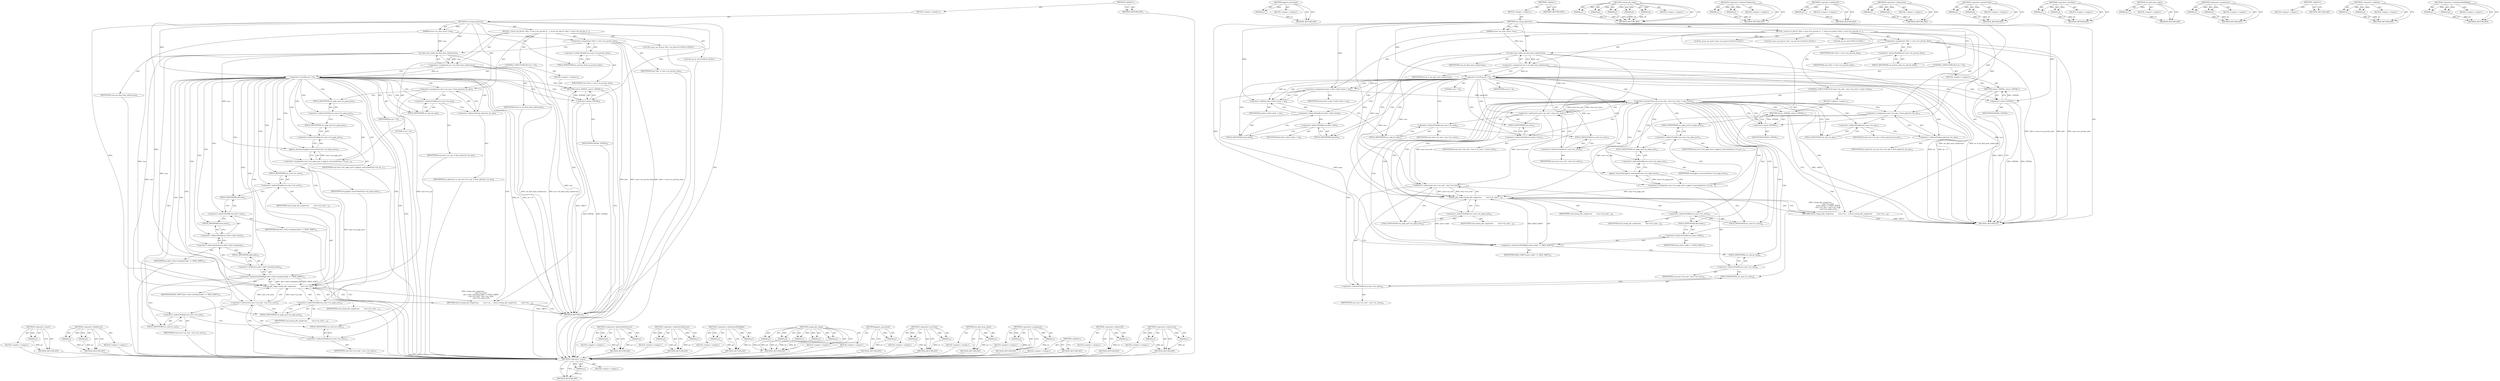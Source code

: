 digraph "&lt;operator&gt;.arithmeticShiftRight" {
vulnerable_111 [label=<(METHOD,&lt;operator&gt;.minus)>];
vulnerable_112 [label=<(PARAM,p1)>];
vulnerable_113 [label=<(BLOCK,&lt;empty&gt;,&lt;empty&gt;)>];
vulnerable_114 [label=<(METHOD_RETURN,ANY)>];
vulnerable_136 [label=<(METHOD,&lt;operator&gt;.fieldAccess)>];
vulnerable_137 [label=<(PARAM,p1)>];
vulnerable_138 [label=<(PARAM,p2)>];
vulnerable_139 [label=<(BLOCK,&lt;empty&gt;,&lt;empty&gt;)>];
vulnerable_140 [label=<(METHOD_RETURN,ANY)>];
vulnerable_6 [label=<(METHOD,&lt;global&gt;)<SUB>1</SUB>>];
vulnerable_7 [label=<(BLOCK,&lt;empty&gt;,&lt;empty&gt;)<SUB>1</SUB>>];
vulnerable_8 [label=<(METHOD,uio_mmap_physical)<SUB>1</SUB>>];
vulnerable_9 [label=<(PARAM,struct vm_area_struct *vma)<SUB>1</SUB>>];
vulnerable_10 [label=<(BLOCK,{
 	struct uio_device *idev = vma-&gt;vm_private_d...,{
 	struct uio_device *idev = vma-&gt;vm_private_d...)<SUB>2</SUB>>];
vulnerable_11 [label="<(LOCAL,struct uio_device* idev: uio_device*)<SUB>3</SUB>>"];
vulnerable_12 [label=<(&lt;operator&gt;.assignment,*idev = vma-&gt;vm_private_data)<SUB>3</SUB>>];
vulnerable_13 [label=<(IDENTIFIER,idev,*idev = vma-&gt;vm_private_data)<SUB>3</SUB>>];
vulnerable_14 [label=<(&lt;operator&gt;.indirectFieldAccess,vma-&gt;vm_private_data)<SUB>3</SUB>>];
vulnerable_15 [label=<(IDENTIFIER,vma,*idev = vma-&gt;vm_private_data)<SUB>3</SUB>>];
vulnerable_16 [label=<(FIELD_IDENTIFIER,vm_private_data,vm_private_data)<SUB>3</SUB>>];
vulnerable_17 [label="<(LOCAL,int mi: int)<SUB>4</SUB>>"];
vulnerable_18 [label=<(&lt;operator&gt;.assignment,mi = uio_find_mem_index(vma))<SUB>4</SUB>>];
vulnerable_19 [label=<(IDENTIFIER,mi,mi = uio_find_mem_index(vma))<SUB>4</SUB>>];
vulnerable_20 [label=<(uio_find_mem_index,uio_find_mem_index(vma))<SUB>4</SUB>>];
vulnerable_21 [label=<(IDENTIFIER,vma,uio_find_mem_index(vma))<SUB>4</SUB>>];
vulnerable_22 [label=<(CONTROL_STRUCTURE,IF,if (mi &lt; 0))<SUB>5</SUB>>];
vulnerable_23 [label=<(&lt;operator&gt;.lessThan,mi &lt; 0)<SUB>5</SUB>>];
vulnerable_24 [label=<(IDENTIFIER,mi,mi &lt; 0)<SUB>5</SUB>>];
vulnerable_25 [label=<(LITERAL,0,mi &lt; 0)<SUB>5</SUB>>];
vulnerable_26 [label=<(BLOCK,&lt;empty&gt;,&lt;empty&gt;)<SUB>6</SUB>>];
vulnerable_27 [label=<(RETURN,return -EINVAL;,return -EINVAL;)<SUB>6</SUB>>];
vulnerable_28 [label=<(&lt;operator&gt;.minus,-EINVAL)<SUB>6</SUB>>];
vulnerable_29 [label=<(IDENTIFIER,EINVAL,-EINVAL)<SUB>6</SUB>>];
vulnerable_30 [label=<(&lt;operator&gt;.assignment,vma-&gt;vm_ops = &amp;uio_physical_vm_ops)<SUB>8</SUB>>];
vulnerable_31 [label=<(&lt;operator&gt;.indirectFieldAccess,vma-&gt;vm_ops)<SUB>8</SUB>>];
vulnerable_32 [label=<(IDENTIFIER,vma,vma-&gt;vm_ops = &amp;uio_physical_vm_ops)<SUB>8</SUB>>];
vulnerable_33 [label=<(FIELD_IDENTIFIER,vm_ops,vm_ops)<SUB>8</SUB>>];
vulnerable_34 [label=<(&lt;operator&gt;.addressOf,&amp;uio_physical_vm_ops)<SUB>8</SUB>>];
vulnerable_35 [label=<(IDENTIFIER,uio_physical_vm_ops,vma-&gt;vm_ops = &amp;uio_physical_vm_ops)<SUB>8</SUB>>];
vulnerable_36 [label=<(&lt;operator&gt;.assignment,vma-&gt;vm_page_prot = pgprot_noncached(vma-&gt;vm_pa...)<SUB>10</SUB>>];
vulnerable_37 [label=<(&lt;operator&gt;.indirectFieldAccess,vma-&gt;vm_page_prot)<SUB>10</SUB>>];
vulnerable_38 [label=<(IDENTIFIER,vma,vma-&gt;vm_page_prot = pgprot_noncached(vma-&gt;vm_pa...)<SUB>10</SUB>>];
vulnerable_39 [label=<(FIELD_IDENTIFIER,vm_page_prot,vm_page_prot)<SUB>10</SUB>>];
vulnerable_40 [label=<(pgprot_noncached,pgprot_noncached(vma-&gt;vm_page_prot))<SUB>10</SUB>>];
vulnerable_41 [label=<(&lt;operator&gt;.indirectFieldAccess,vma-&gt;vm_page_prot)<SUB>10</SUB>>];
vulnerable_42 [label=<(IDENTIFIER,vma,pgprot_noncached(vma-&gt;vm_page_prot))<SUB>10</SUB>>];
vulnerable_43 [label=<(FIELD_IDENTIFIER,vm_page_prot,vm_page_prot)<SUB>10</SUB>>];
vulnerable_44 [label=<(RETURN,return remap_pfn_range(vma,
 			       vma-&gt;vm_...,return remap_pfn_range(vma,
 			       vma-&gt;vm_...)<SUB>12</SUB>>];
vulnerable_45 [label=<(remap_pfn_range,remap_pfn_range(vma,
 			       vma-&gt;vm_start,
...)<SUB>12</SUB>>];
vulnerable_46 [label=<(IDENTIFIER,vma,remap_pfn_range(vma,
 			       vma-&gt;vm_start,
...)<SUB>12</SUB>>];
vulnerable_47 [label=<(&lt;operator&gt;.indirectFieldAccess,vma-&gt;vm_start)<SUB>13</SUB>>];
vulnerable_48 [label=<(IDENTIFIER,vma,remap_pfn_range(vma,
 			       vma-&gt;vm_start,
...)<SUB>13</SUB>>];
vulnerable_49 [label=<(FIELD_IDENTIFIER,vm_start,vm_start)<SUB>13</SUB>>];
vulnerable_50 [label=<(&lt;operator&gt;.arithmeticShiftRight,idev-&gt;info-&gt;mem[mi].addr &gt;&gt; PAGE_SHIFT)<SUB>14</SUB>>];
vulnerable_51 [label=<(&lt;operator&gt;.fieldAccess,idev-&gt;info-&gt;mem[mi].addr)<SUB>14</SUB>>];
vulnerable_52 [label=<(&lt;operator&gt;.indirectIndexAccess,idev-&gt;info-&gt;mem[mi])<SUB>14</SUB>>];
vulnerable_53 [label=<(&lt;operator&gt;.indirectFieldAccess,idev-&gt;info-&gt;mem)<SUB>14</SUB>>];
vulnerable_54 [label=<(&lt;operator&gt;.indirectFieldAccess,idev-&gt;info)<SUB>14</SUB>>];
vulnerable_55 [label=<(IDENTIFIER,idev,idev-&gt;info-&gt;mem[mi].addr &gt;&gt; PAGE_SHIFT)<SUB>14</SUB>>];
vulnerable_56 [label=<(FIELD_IDENTIFIER,info,info)<SUB>14</SUB>>];
vulnerable_57 [label=<(FIELD_IDENTIFIER,mem,mem)<SUB>14</SUB>>];
vulnerable_58 [label=<(IDENTIFIER,mi,idev-&gt;info-&gt;mem[mi].addr &gt;&gt; PAGE_SHIFT)<SUB>14</SUB>>];
vulnerable_59 [label=<(FIELD_IDENTIFIER,addr,addr)<SUB>14</SUB>>];
vulnerable_60 [label=<(IDENTIFIER,PAGE_SHIFT,idev-&gt;info-&gt;mem[mi].addr &gt;&gt; PAGE_SHIFT)<SUB>14</SUB>>];
vulnerable_61 [label=<(&lt;operator&gt;.subtraction,vma-&gt;vm_end - vma-&gt;vm_start)<SUB>15</SUB>>];
vulnerable_62 [label=<(&lt;operator&gt;.indirectFieldAccess,vma-&gt;vm_end)<SUB>15</SUB>>];
vulnerable_63 [label=<(IDENTIFIER,vma,vma-&gt;vm_end - vma-&gt;vm_start)<SUB>15</SUB>>];
vulnerable_64 [label=<(FIELD_IDENTIFIER,vm_end,vm_end)<SUB>15</SUB>>];
vulnerable_65 [label=<(&lt;operator&gt;.indirectFieldAccess,vma-&gt;vm_start)<SUB>15</SUB>>];
vulnerable_66 [label=<(IDENTIFIER,vma,vma-&gt;vm_end - vma-&gt;vm_start)<SUB>15</SUB>>];
vulnerable_67 [label=<(FIELD_IDENTIFIER,vm_start,vm_start)<SUB>15</SUB>>];
vulnerable_68 [label=<(&lt;operator&gt;.indirectFieldAccess,vma-&gt;vm_page_prot)<SUB>16</SUB>>];
vulnerable_69 [label=<(IDENTIFIER,vma,remap_pfn_range(vma,
 			       vma-&gt;vm_start,
...)<SUB>16</SUB>>];
vulnerable_70 [label=<(FIELD_IDENTIFIER,vm_page_prot,vm_page_prot)<SUB>16</SUB>>];
vulnerable_71 [label=<(METHOD_RETURN,int)<SUB>1</SUB>>];
vulnerable_73 [label=<(METHOD_RETURN,ANY)<SUB>1</SUB>>];
vulnerable_141 [label=<(METHOD,&lt;operator&gt;.indirectIndexAccess)>];
vulnerable_142 [label=<(PARAM,p1)>];
vulnerable_143 [label=<(PARAM,p2)>];
vulnerable_144 [label=<(BLOCK,&lt;empty&gt;,&lt;empty&gt;)>];
vulnerable_145 [label=<(METHOD_RETURN,ANY)>];
vulnerable_97 [label=<(METHOD,&lt;operator&gt;.indirectFieldAccess)>];
vulnerable_98 [label=<(PARAM,p1)>];
vulnerable_99 [label=<(PARAM,p2)>];
vulnerable_100 [label=<(BLOCK,&lt;empty&gt;,&lt;empty&gt;)>];
vulnerable_101 [label=<(METHOD_RETURN,ANY)>];
vulnerable_131 [label=<(METHOD,&lt;operator&gt;.arithmeticShiftRight)>];
vulnerable_132 [label=<(PARAM,p1)>];
vulnerable_133 [label=<(PARAM,p2)>];
vulnerable_134 [label=<(BLOCK,&lt;empty&gt;,&lt;empty&gt;)>];
vulnerable_135 [label=<(METHOD_RETURN,ANY)>];
vulnerable_123 [label=<(METHOD,remap_pfn_range)>];
vulnerable_124 [label=<(PARAM,p1)>];
vulnerable_125 [label=<(PARAM,p2)>];
vulnerable_126 [label=<(PARAM,p3)>];
vulnerable_127 [label=<(PARAM,p4)>];
vulnerable_128 [label=<(PARAM,p5)>];
vulnerable_129 [label=<(BLOCK,&lt;empty&gt;,&lt;empty&gt;)>];
vulnerable_130 [label=<(METHOD_RETURN,ANY)>];
vulnerable_119 [label=<(METHOD,pgprot_noncached)>];
vulnerable_120 [label=<(PARAM,p1)>];
vulnerable_121 [label=<(BLOCK,&lt;empty&gt;,&lt;empty&gt;)>];
vulnerable_122 [label=<(METHOD_RETURN,ANY)>];
vulnerable_106 [label=<(METHOD,&lt;operator&gt;.lessThan)>];
vulnerable_107 [label=<(PARAM,p1)>];
vulnerable_108 [label=<(PARAM,p2)>];
vulnerable_109 [label=<(BLOCK,&lt;empty&gt;,&lt;empty&gt;)>];
vulnerable_110 [label=<(METHOD_RETURN,ANY)>];
vulnerable_102 [label=<(METHOD,uio_find_mem_index)>];
vulnerable_103 [label=<(PARAM,p1)>];
vulnerable_104 [label=<(BLOCK,&lt;empty&gt;,&lt;empty&gt;)>];
vulnerable_105 [label=<(METHOD_RETURN,ANY)>];
vulnerable_92 [label=<(METHOD,&lt;operator&gt;.assignment)>];
vulnerable_93 [label=<(PARAM,p1)>];
vulnerable_94 [label=<(PARAM,p2)>];
vulnerable_95 [label=<(BLOCK,&lt;empty&gt;,&lt;empty&gt;)>];
vulnerable_96 [label=<(METHOD_RETURN,ANY)>];
vulnerable_86 [label=<(METHOD,&lt;global&gt;)<SUB>1</SUB>>];
vulnerable_87 [label=<(BLOCK,&lt;empty&gt;,&lt;empty&gt;)>];
vulnerable_88 [label=<(METHOD_RETURN,ANY)>];
vulnerable_115 [label=<(METHOD,&lt;operator&gt;.addressOf)>];
vulnerable_116 [label=<(PARAM,p1)>];
vulnerable_117 [label=<(BLOCK,&lt;empty&gt;,&lt;empty&gt;)>];
vulnerable_118 [label=<(METHOD_RETURN,ANY)>];
vulnerable_146 [label=<(METHOD,&lt;operator&gt;.subtraction)>];
vulnerable_147 [label=<(PARAM,p1)>];
vulnerable_148 [label=<(PARAM,p2)>];
vulnerable_149 [label=<(BLOCK,&lt;empty&gt;,&lt;empty&gt;)>];
vulnerable_150 [label=<(METHOD_RETURN,ANY)>];
fixed_133 [label=<(METHOD,&lt;operator&gt;.minus)>];
fixed_134 [label=<(PARAM,p1)>];
fixed_135 [label=<(BLOCK,&lt;empty&gt;,&lt;empty&gt;)>];
fixed_136 [label=<(METHOD_RETURN,ANY)>];
fixed_156 [label=<(METHOD,pgprot_noncached)>];
fixed_157 [label=<(PARAM,p1)>];
fixed_158 [label=<(BLOCK,&lt;empty&gt;,&lt;empty&gt;)>];
fixed_159 [label=<(METHOD_RETURN,ANY)>];
fixed_6 [label=<(METHOD,&lt;global&gt;)<SUB>1</SUB>>];
fixed_7 [label=<(BLOCK,&lt;empty&gt;,&lt;empty&gt;)<SUB>1</SUB>>];
fixed_8 [label=<(METHOD,uio_mmap_physical)<SUB>1</SUB>>];
fixed_9 [label=<(PARAM,struct vm_area_struct *vma)<SUB>1</SUB>>];
fixed_10 [label=<(BLOCK,{
 	struct uio_device *idev = vma-&gt;vm_private_d...,{
 	struct uio_device *idev = vma-&gt;vm_private_d...)<SUB>2</SUB>>];
fixed_11 [label="<(LOCAL,struct uio_device* idev: uio_device*)<SUB>3</SUB>>"];
fixed_12 [label=<(&lt;operator&gt;.assignment,*idev = vma-&gt;vm_private_data)<SUB>3</SUB>>];
fixed_13 [label=<(IDENTIFIER,idev,*idev = vma-&gt;vm_private_data)<SUB>3</SUB>>];
fixed_14 [label=<(&lt;operator&gt;.indirectFieldAccess,vma-&gt;vm_private_data)<SUB>3</SUB>>];
fixed_15 [label=<(IDENTIFIER,vma,*idev = vma-&gt;vm_private_data)<SUB>3</SUB>>];
fixed_16 [label=<(FIELD_IDENTIFIER,vm_private_data,vm_private_data)<SUB>3</SUB>>];
fixed_17 [label="<(LOCAL,int mi: int)<SUB>4</SUB>>"];
fixed_18 [label=<(&lt;operator&gt;.assignment,mi = uio_find_mem_index(vma))<SUB>4</SUB>>];
fixed_19 [label=<(IDENTIFIER,mi,mi = uio_find_mem_index(vma))<SUB>4</SUB>>];
fixed_20 [label=<(uio_find_mem_index,uio_find_mem_index(vma))<SUB>4</SUB>>];
fixed_21 [label=<(IDENTIFIER,vma,uio_find_mem_index(vma))<SUB>4</SUB>>];
fixed_22 [label="<(LOCAL,struct uio_mem* mem: uio_mem*)<SUB>5</SUB>>"];
fixed_23 [label=<(CONTROL_STRUCTURE,IF,if (mi &lt; 0))<SUB>6</SUB>>];
fixed_24 [label=<(&lt;operator&gt;.lessThan,mi &lt; 0)<SUB>6</SUB>>];
fixed_25 [label=<(IDENTIFIER,mi,mi &lt; 0)<SUB>6</SUB>>];
fixed_26 [label=<(LITERAL,0,mi &lt; 0)<SUB>6</SUB>>];
fixed_27 [label=<(BLOCK,&lt;empty&gt;,&lt;empty&gt;)<SUB>7</SUB>>];
fixed_28 [label=<(RETURN,return -EINVAL;,return -EINVAL;)<SUB>7</SUB>>];
fixed_29 [label=<(&lt;operator&gt;.minus,-EINVAL)<SUB>7</SUB>>];
fixed_30 [label=<(IDENTIFIER,EINVAL,-EINVAL)<SUB>7</SUB>>];
fixed_31 [label=<(&lt;operator&gt;.assignment,mem = idev-&gt;info-&gt;mem + mi)<SUB>8</SUB>>];
fixed_32 [label=<(IDENTIFIER,mem,mem = idev-&gt;info-&gt;mem + mi)<SUB>8</SUB>>];
fixed_33 [label=<(&lt;operator&gt;.addition,idev-&gt;info-&gt;mem + mi)<SUB>8</SUB>>];
fixed_34 [label=<(&lt;operator&gt;.indirectFieldAccess,idev-&gt;info-&gt;mem)<SUB>8</SUB>>];
fixed_35 [label=<(&lt;operator&gt;.indirectFieldAccess,idev-&gt;info)<SUB>8</SUB>>];
fixed_36 [label=<(IDENTIFIER,idev,idev-&gt;info-&gt;mem + mi)<SUB>8</SUB>>];
fixed_37 [label=<(FIELD_IDENTIFIER,info,info)<SUB>8</SUB>>];
fixed_38 [label=<(FIELD_IDENTIFIER,mem,mem)<SUB>8</SUB>>];
fixed_39 [label=<(IDENTIFIER,mi,idev-&gt;info-&gt;mem + mi)<SUB>8</SUB>>];
fixed_40 [label=<(CONTROL_STRUCTURE,IF,if (vma-&gt;vm_end - vma-&gt;vm_start &gt; mem-&gt;size))<SUB>10</SUB>>];
fixed_41 [label=<(&lt;operator&gt;.greaterThan,vma-&gt;vm_end - vma-&gt;vm_start &gt; mem-&gt;size)<SUB>10</SUB>>];
fixed_42 [label=<(&lt;operator&gt;.subtraction,vma-&gt;vm_end - vma-&gt;vm_start)<SUB>10</SUB>>];
fixed_43 [label=<(&lt;operator&gt;.indirectFieldAccess,vma-&gt;vm_end)<SUB>10</SUB>>];
fixed_44 [label=<(IDENTIFIER,vma,vma-&gt;vm_end - vma-&gt;vm_start)<SUB>10</SUB>>];
fixed_45 [label=<(FIELD_IDENTIFIER,vm_end,vm_end)<SUB>10</SUB>>];
fixed_46 [label=<(&lt;operator&gt;.indirectFieldAccess,vma-&gt;vm_start)<SUB>10</SUB>>];
fixed_47 [label=<(IDENTIFIER,vma,vma-&gt;vm_end - vma-&gt;vm_start)<SUB>10</SUB>>];
fixed_48 [label=<(FIELD_IDENTIFIER,vm_start,vm_start)<SUB>10</SUB>>];
fixed_49 [label=<(&lt;operator&gt;.indirectFieldAccess,mem-&gt;size)<SUB>10</SUB>>];
fixed_50 [label=<(IDENTIFIER,mem,vma-&gt;vm_end - vma-&gt;vm_start &gt; mem-&gt;size)<SUB>10</SUB>>];
fixed_51 [label=<(FIELD_IDENTIFIER,size,size)<SUB>10</SUB>>];
fixed_52 [label=<(BLOCK,&lt;empty&gt;,&lt;empty&gt;)<SUB>11</SUB>>];
fixed_53 [label=<(RETURN,return -EINVAL;,return -EINVAL;)<SUB>11</SUB>>];
fixed_54 [label=<(&lt;operator&gt;.minus,-EINVAL)<SUB>11</SUB>>];
fixed_55 [label=<(IDENTIFIER,EINVAL,-EINVAL)<SUB>11</SUB>>];
fixed_56 [label=<(&lt;operator&gt;.assignment,vma-&gt;vm_ops = &amp;uio_physical_vm_ops)<SUB>13</SUB>>];
fixed_57 [label=<(&lt;operator&gt;.indirectFieldAccess,vma-&gt;vm_ops)<SUB>13</SUB>>];
fixed_58 [label=<(IDENTIFIER,vma,vma-&gt;vm_ops = &amp;uio_physical_vm_ops)<SUB>13</SUB>>];
fixed_59 [label=<(FIELD_IDENTIFIER,vm_ops,vm_ops)<SUB>13</SUB>>];
fixed_60 [label=<(&lt;operator&gt;.addressOf,&amp;uio_physical_vm_ops)<SUB>13</SUB>>];
fixed_61 [label=<(IDENTIFIER,uio_physical_vm_ops,vma-&gt;vm_ops = &amp;uio_physical_vm_ops)<SUB>13</SUB>>];
fixed_62 [label=<(&lt;operator&gt;.assignment,vma-&gt;vm_page_prot = pgprot_noncached(vma-&gt;vm_pa...)<SUB>14</SUB>>];
fixed_63 [label=<(&lt;operator&gt;.indirectFieldAccess,vma-&gt;vm_page_prot)<SUB>14</SUB>>];
fixed_64 [label=<(IDENTIFIER,vma,vma-&gt;vm_page_prot = pgprot_noncached(vma-&gt;vm_pa...)<SUB>14</SUB>>];
fixed_65 [label=<(FIELD_IDENTIFIER,vm_page_prot,vm_page_prot)<SUB>14</SUB>>];
fixed_66 [label=<(pgprot_noncached,pgprot_noncached(vma-&gt;vm_page_prot))<SUB>14</SUB>>];
fixed_67 [label=<(&lt;operator&gt;.indirectFieldAccess,vma-&gt;vm_page_prot)<SUB>14</SUB>>];
fixed_68 [label=<(IDENTIFIER,vma,pgprot_noncached(vma-&gt;vm_page_prot))<SUB>14</SUB>>];
fixed_69 [label=<(FIELD_IDENTIFIER,vm_page_prot,vm_page_prot)<SUB>14</SUB>>];
fixed_70 [label=<(RETURN,return remap_pfn_range(vma,
 			       vma-&gt;vm_...,return remap_pfn_range(vma,
 			       vma-&gt;vm_...)<SUB>25</SUB>>];
fixed_71 [label=<(remap_pfn_range,remap_pfn_range(vma,
 			       vma-&gt;vm_start,
...)<SUB>25</SUB>>];
fixed_72 [label=<(IDENTIFIER,vma,remap_pfn_range(vma,
 			       vma-&gt;vm_start,
...)<SUB>25</SUB>>];
fixed_73 [label=<(&lt;operator&gt;.indirectFieldAccess,vma-&gt;vm_start)<SUB>26</SUB>>];
fixed_74 [label=<(IDENTIFIER,vma,remap_pfn_range(vma,
 			       vma-&gt;vm_start,
...)<SUB>26</SUB>>];
fixed_75 [label=<(FIELD_IDENTIFIER,vm_start,vm_start)<SUB>26</SUB>>];
fixed_76 [label=<(&lt;operator&gt;.arithmeticShiftRight,mem-&gt;addr &gt;&gt; PAGE_SHIFT)<SUB>27</SUB>>];
fixed_77 [label=<(&lt;operator&gt;.indirectFieldAccess,mem-&gt;addr)<SUB>27</SUB>>];
fixed_78 [label=<(IDENTIFIER,mem,mem-&gt;addr &gt;&gt; PAGE_SHIFT)<SUB>27</SUB>>];
fixed_79 [label=<(FIELD_IDENTIFIER,addr,addr)<SUB>27</SUB>>];
fixed_80 [label=<(IDENTIFIER,PAGE_SHIFT,mem-&gt;addr &gt;&gt; PAGE_SHIFT)<SUB>27</SUB>>];
fixed_81 [label=<(&lt;operator&gt;.subtraction,vma-&gt;vm_end - vma-&gt;vm_start)<SUB>28</SUB>>];
fixed_82 [label=<(&lt;operator&gt;.indirectFieldAccess,vma-&gt;vm_end)<SUB>28</SUB>>];
fixed_83 [label=<(IDENTIFIER,vma,vma-&gt;vm_end - vma-&gt;vm_start)<SUB>28</SUB>>];
fixed_84 [label=<(FIELD_IDENTIFIER,vm_end,vm_end)<SUB>28</SUB>>];
fixed_85 [label=<(&lt;operator&gt;.indirectFieldAccess,vma-&gt;vm_start)<SUB>28</SUB>>];
fixed_86 [label=<(IDENTIFIER,vma,vma-&gt;vm_end - vma-&gt;vm_start)<SUB>28</SUB>>];
fixed_87 [label=<(FIELD_IDENTIFIER,vm_start,vm_start)<SUB>28</SUB>>];
fixed_88 [label=<(&lt;operator&gt;.indirectFieldAccess,vma-&gt;vm_page_prot)<SUB>29</SUB>>];
fixed_89 [label=<(IDENTIFIER,vma,remap_pfn_range(vma,
 			       vma-&gt;vm_start,
...)<SUB>29</SUB>>];
fixed_90 [label=<(FIELD_IDENTIFIER,vm_page_prot,vm_page_prot)<SUB>29</SUB>>];
fixed_91 [label=<(METHOD_RETURN,int)<SUB>1</SUB>>];
fixed_93 [label=<(METHOD_RETURN,ANY)<SUB>1</SUB>>];
fixed_160 [label=<(METHOD,remap_pfn_range)>];
fixed_161 [label=<(PARAM,p1)>];
fixed_162 [label=<(PARAM,p2)>];
fixed_163 [label=<(PARAM,p3)>];
fixed_164 [label=<(PARAM,p4)>];
fixed_165 [label=<(PARAM,p5)>];
fixed_166 [label=<(BLOCK,&lt;empty&gt;,&lt;empty&gt;)>];
fixed_167 [label=<(METHOD_RETURN,ANY)>];
fixed_119 [label=<(METHOD,&lt;operator&gt;.indirectFieldAccess)>];
fixed_120 [label=<(PARAM,p1)>];
fixed_121 [label=<(PARAM,p2)>];
fixed_122 [label=<(BLOCK,&lt;empty&gt;,&lt;empty&gt;)>];
fixed_123 [label=<(METHOD_RETURN,ANY)>];
fixed_152 [label=<(METHOD,&lt;operator&gt;.addressOf)>];
fixed_153 [label=<(PARAM,p1)>];
fixed_154 [label=<(BLOCK,&lt;empty&gt;,&lt;empty&gt;)>];
fixed_155 [label=<(METHOD_RETURN,ANY)>];
fixed_147 [label=<(METHOD,&lt;operator&gt;.subtraction)>];
fixed_148 [label=<(PARAM,p1)>];
fixed_149 [label=<(PARAM,p2)>];
fixed_150 [label=<(BLOCK,&lt;empty&gt;,&lt;empty&gt;)>];
fixed_151 [label=<(METHOD_RETURN,ANY)>];
fixed_142 [label=<(METHOD,&lt;operator&gt;.greaterThan)>];
fixed_143 [label=<(PARAM,p1)>];
fixed_144 [label=<(PARAM,p2)>];
fixed_145 [label=<(BLOCK,&lt;empty&gt;,&lt;empty&gt;)>];
fixed_146 [label=<(METHOD_RETURN,ANY)>];
fixed_128 [label=<(METHOD,&lt;operator&gt;.lessThan)>];
fixed_129 [label=<(PARAM,p1)>];
fixed_130 [label=<(PARAM,p2)>];
fixed_131 [label=<(BLOCK,&lt;empty&gt;,&lt;empty&gt;)>];
fixed_132 [label=<(METHOD_RETURN,ANY)>];
fixed_124 [label=<(METHOD,uio_find_mem_index)>];
fixed_125 [label=<(PARAM,p1)>];
fixed_126 [label=<(BLOCK,&lt;empty&gt;,&lt;empty&gt;)>];
fixed_127 [label=<(METHOD_RETURN,ANY)>];
fixed_114 [label=<(METHOD,&lt;operator&gt;.assignment)>];
fixed_115 [label=<(PARAM,p1)>];
fixed_116 [label=<(PARAM,p2)>];
fixed_117 [label=<(BLOCK,&lt;empty&gt;,&lt;empty&gt;)>];
fixed_118 [label=<(METHOD_RETURN,ANY)>];
fixed_108 [label=<(METHOD,&lt;global&gt;)<SUB>1</SUB>>];
fixed_109 [label=<(BLOCK,&lt;empty&gt;,&lt;empty&gt;)>];
fixed_110 [label=<(METHOD_RETURN,ANY)>];
fixed_137 [label=<(METHOD,&lt;operator&gt;.addition)>];
fixed_138 [label=<(PARAM,p1)>];
fixed_139 [label=<(PARAM,p2)>];
fixed_140 [label=<(BLOCK,&lt;empty&gt;,&lt;empty&gt;)>];
fixed_141 [label=<(METHOD_RETURN,ANY)>];
fixed_168 [label=<(METHOD,&lt;operator&gt;.arithmeticShiftRight)>];
fixed_169 [label=<(PARAM,p1)>];
fixed_170 [label=<(PARAM,p2)>];
fixed_171 [label=<(BLOCK,&lt;empty&gt;,&lt;empty&gt;)>];
fixed_172 [label=<(METHOD_RETURN,ANY)>];
vulnerable_111 -> vulnerable_112  [key=0, label="AST: "];
vulnerable_111 -> vulnerable_112  [key=1, label="DDG: "];
vulnerable_111 -> vulnerable_113  [key=0, label="AST: "];
vulnerable_111 -> vulnerable_114  [key=0, label="AST: "];
vulnerable_111 -> vulnerable_114  [key=1, label="CFG: "];
vulnerable_112 -> vulnerable_114  [key=0, label="DDG: p1"];
vulnerable_113 -> fixed_133  [key=0];
vulnerable_114 -> fixed_133  [key=0];
vulnerable_136 -> vulnerable_137  [key=0, label="AST: "];
vulnerable_136 -> vulnerable_137  [key=1, label="DDG: "];
vulnerable_136 -> vulnerable_139  [key=0, label="AST: "];
vulnerable_136 -> vulnerable_138  [key=0, label="AST: "];
vulnerable_136 -> vulnerable_138  [key=1, label="DDG: "];
vulnerable_136 -> vulnerable_140  [key=0, label="AST: "];
vulnerable_136 -> vulnerable_140  [key=1, label="CFG: "];
vulnerable_137 -> vulnerable_140  [key=0, label="DDG: p1"];
vulnerable_138 -> vulnerable_140  [key=0, label="DDG: p2"];
vulnerable_139 -> fixed_133  [key=0];
vulnerable_140 -> fixed_133  [key=0];
vulnerable_6 -> vulnerable_7  [key=0, label="AST: "];
vulnerable_6 -> vulnerable_73  [key=0, label="AST: "];
vulnerable_6 -> vulnerable_73  [key=1, label="CFG: "];
vulnerable_7 -> vulnerable_8  [key=0, label="AST: "];
vulnerable_8 -> vulnerable_9  [key=0, label="AST: "];
vulnerable_8 -> vulnerable_9  [key=1, label="DDG: "];
vulnerable_8 -> vulnerable_10  [key=0, label="AST: "];
vulnerable_8 -> vulnerable_71  [key=0, label="AST: "];
vulnerable_8 -> vulnerable_16  [key=0, label="CFG: "];
vulnerable_8 -> vulnerable_30  [key=0, label="DDG: "];
vulnerable_8 -> vulnerable_20  [key=0, label="DDG: "];
vulnerable_8 -> vulnerable_23  [key=0, label="DDG: "];
vulnerable_8 -> vulnerable_45  [key=0, label="DDG: "];
vulnerable_8 -> vulnerable_50  [key=0, label="DDG: "];
vulnerable_8 -> vulnerable_28  [key=0, label="DDG: "];
vulnerable_9 -> vulnerable_12  [key=0, label="DDG: vma"];
vulnerable_9 -> vulnerable_20  [key=0, label="DDG: vma"];
vulnerable_9 -> vulnerable_45  [key=0, label="DDG: vma"];
vulnerable_10 -> vulnerable_11  [key=0, label="AST: "];
vulnerable_10 -> vulnerable_12  [key=0, label="AST: "];
vulnerable_10 -> vulnerable_17  [key=0, label="AST: "];
vulnerable_10 -> vulnerable_18  [key=0, label="AST: "];
vulnerable_10 -> vulnerable_22  [key=0, label="AST: "];
vulnerable_10 -> vulnerable_30  [key=0, label="AST: "];
vulnerable_10 -> vulnerable_36  [key=0, label="AST: "];
vulnerable_10 -> vulnerable_44  [key=0, label="AST: "];
vulnerable_11 -> fixed_133  [key=0];
vulnerable_12 -> vulnerable_13  [key=0, label="AST: "];
vulnerable_12 -> vulnerable_14  [key=0, label="AST: "];
vulnerable_12 -> vulnerable_20  [key=0, label="CFG: "];
vulnerable_12 -> vulnerable_71  [key=0, label="DDG: idev"];
vulnerable_12 -> vulnerable_71  [key=1, label="DDG: vma-&gt;vm_private_data"];
vulnerable_12 -> vulnerable_71  [key=2, label="DDG: *idev = vma-&gt;vm_private_data"];
vulnerable_13 -> fixed_133  [key=0];
vulnerable_14 -> vulnerable_15  [key=0, label="AST: "];
vulnerable_14 -> vulnerable_16  [key=0, label="AST: "];
vulnerable_14 -> vulnerable_12  [key=0, label="CFG: "];
vulnerable_15 -> fixed_133  [key=0];
vulnerable_16 -> vulnerable_14  [key=0, label="CFG: "];
vulnerable_17 -> fixed_133  [key=0];
vulnerable_18 -> vulnerable_19  [key=0, label="AST: "];
vulnerable_18 -> vulnerable_20  [key=0, label="AST: "];
vulnerable_18 -> vulnerable_23  [key=0, label="CFG: "];
vulnerable_18 -> vulnerable_23  [key=1, label="DDG: mi"];
vulnerable_18 -> vulnerable_71  [key=0, label="DDG: uio_find_mem_index(vma)"];
vulnerable_18 -> vulnerable_71  [key=1, label="DDG: mi = uio_find_mem_index(vma)"];
vulnerable_19 -> fixed_133  [key=0];
vulnerable_20 -> vulnerable_21  [key=0, label="AST: "];
vulnerable_20 -> vulnerable_18  [key=0, label="CFG: "];
vulnerable_20 -> vulnerable_18  [key=1, label="DDG: vma"];
vulnerable_20 -> vulnerable_71  [key=0, label="DDG: vma"];
vulnerable_20 -> vulnerable_40  [key=0, label="DDG: vma"];
vulnerable_20 -> vulnerable_45  [key=0, label="DDG: vma"];
vulnerable_20 -> vulnerable_61  [key=0, label="DDG: vma"];
vulnerable_21 -> fixed_133  [key=0];
vulnerable_22 -> vulnerable_23  [key=0, label="AST: "];
vulnerable_22 -> vulnerable_26  [key=0, label="AST: "];
vulnerable_23 -> vulnerable_24  [key=0, label="AST: "];
vulnerable_23 -> vulnerable_25  [key=0, label="AST: "];
vulnerable_23 -> vulnerable_28  [key=0, label="CFG: "];
vulnerable_23 -> vulnerable_28  [key=1, label="CDG: "];
vulnerable_23 -> vulnerable_33  [key=0, label="CFG: "];
vulnerable_23 -> vulnerable_33  [key=1, label="CDG: "];
vulnerable_23 -> vulnerable_71  [key=0, label="DDG: mi"];
vulnerable_23 -> vulnerable_71  [key=1, label="DDG: mi &lt; 0"];
vulnerable_23 -> vulnerable_47  [key=0, label="CDG: "];
vulnerable_23 -> vulnerable_30  [key=0, label="CDG: "];
vulnerable_23 -> vulnerable_34  [key=0, label="CDG: "];
vulnerable_23 -> vulnerable_68  [key=0, label="CDG: "];
vulnerable_23 -> vulnerable_49  [key=0, label="CDG: "];
vulnerable_23 -> vulnerable_61  [key=0, label="CDG: "];
vulnerable_23 -> vulnerable_64  [key=0, label="CDG: "];
vulnerable_23 -> vulnerable_51  [key=0, label="CDG: "];
vulnerable_23 -> vulnerable_57  [key=0, label="CDG: "];
vulnerable_23 -> vulnerable_36  [key=0, label="CDG: "];
vulnerable_23 -> vulnerable_52  [key=0, label="CDG: "];
vulnerable_23 -> vulnerable_37  [key=0, label="CDG: "];
vulnerable_23 -> vulnerable_53  [key=0, label="CDG: "];
vulnerable_23 -> vulnerable_56  [key=0, label="CDG: "];
vulnerable_23 -> vulnerable_67  [key=0, label="CDG: "];
vulnerable_23 -> vulnerable_41  [key=0, label="CDG: "];
vulnerable_23 -> vulnerable_70  [key=0, label="CDG: "];
vulnerable_23 -> vulnerable_45  [key=0, label="CDG: "];
vulnerable_23 -> vulnerable_27  [key=0, label="CDG: "];
vulnerable_23 -> vulnerable_40  [key=0, label="CDG: "];
vulnerable_23 -> vulnerable_65  [key=0, label="CDG: "];
vulnerable_23 -> vulnerable_50  [key=0, label="CDG: "];
vulnerable_23 -> vulnerable_59  [key=0, label="CDG: "];
vulnerable_23 -> vulnerable_44  [key=0, label="CDG: "];
vulnerable_23 -> vulnerable_54  [key=0, label="CDG: "];
vulnerable_23 -> vulnerable_62  [key=0, label="CDG: "];
vulnerable_23 -> vulnerable_39  [key=0, label="CDG: "];
vulnerable_23 -> vulnerable_31  [key=0, label="CDG: "];
vulnerable_23 -> vulnerable_43  [key=0, label="CDG: "];
vulnerable_24 -> fixed_133  [key=0];
vulnerable_25 -> fixed_133  [key=0];
vulnerable_26 -> vulnerable_27  [key=0, label="AST: "];
vulnerable_27 -> vulnerable_28  [key=0, label="AST: "];
vulnerable_27 -> vulnerable_71  [key=0, label="CFG: "];
vulnerable_27 -> vulnerable_71  [key=1, label="DDG: &lt;RET&gt;"];
vulnerable_28 -> vulnerable_29  [key=0, label="AST: "];
vulnerable_28 -> vulnerable_27  [key=0, label="CFG: "];
vulnerable_28 -> vulnerable_27  [key=1, label="DDG: -EINVAL"];
vulnerable_28 -> vulnerable_71  [key=0, label="DDG: EINVAL"];
vulnerable_28 -> vulnerable_71  [key=1, label="DDG: -EINVAL"];
vulnerable_29 -> fixed_133  [key=0];
vulnerable_30 -> vulnerable_31  [key=0, label="AST: "];
vulnerable_30 -> vulnerable_34  [key=0, label="AST: "];
vulnerable_30 -> vulnerable_39  [key=0, label="CFG: "];
vulnerable_30 -> vulnerable_45  [key=0, label="DDG: vma-&gt;vm_ops"];
vulnerable_31 -> vulnerable_32  [key=0, label="AST: "];
vulnerable_31 -> vulnerable_33  [key=0, label="AST: "];
vulnerable_31 -> vulnerable_34  [key=0, label="CFG: "];
vulnerable_32 -> fixed_133  [key=0];
vulnerable_33 -> vulnerable_31  [key=0, label="CFG: "];
vulnerable_34 -> vulnerable_35  [key=0, label="AST: "];
vulnerable_34 -> vulnerable_30  [key=0, label="CFG: "];
vulnerable_35 -> fixed_133  [key=0];
vulnerable_36 -> vulnerable_37  [key=0, label="AST: "];
vulnerable_36 -> vulnerable_40  [key=0, label="AST: "];
vulnerable_36 -> vulnerable_49  [key=0, label="CFG: "];
vulnerable_36 -> vulnerable_45  [key=0, label="DDG: vma-&gt;vm_page_prot"];
vulnerable_37 -> vulnerable_38  [key=0, label="AST: "];
vulnerable_37 -> vulnerable_39  [key=0, label="AST: "];
vulnerable_37 -> vulnerable_43  [key=0, label="CFG: "];
vulnerable_38 -> fixed_133  [key=0];
vulnerable_39 -> vulnerable_37  [key=0, label="CFG: "];
vulnerable_40 -> vulnerable_41  [key=0, label="AST: "];
vulnerable_40 -> vulnerable_36  [key=0, label="CFG: "];
vulnerable_40 -> vulnerable_36  [key=1, label="DDG: vma-&gt;vm_page_prot"];
vulnerable_41 -> vulnerable_42  [key=0, label="AST: "];
vulnerable_41 -> vulnerable_43  [key=0, label="AST: "];
vulnerable_41 -> vulnerable_40  [key=0, label="CFG: "];
vulnerable_42 -> fixed_133  [key=0];
vulnerable_43 -> vulnerable_41  [key=0, label="CFG: "];
vulnerable_44 -> vulnerable_45  [key=0, label="AST: "];
vulnerable_44 -> vulnerable_71  [key=0, label="CFG: "];
vulnerable_44 -> vulnerable_71  [key=1, label="DDG: &lt;RET&gt;"];
vulnerable_45 -> vulnerable_46  [key=0, label="AST: "];
vulnerable_45 -> vulnerable_47  [key=0, label="AST: "];
vulnerable_45 -> vulnerable_50  [key=0, label="AST: "];
vulnerable_45 -> vulnerable_61  [key=0, label="AST: "];
vulnerable_45 -> vulnerable_68  [key=0, label="AST: "];
vulnerable_45 -> vulnerable_44  [key=0, label="CFG: "];
vulnerable_45 -> vulnerable_44  [key=1, label="DDG: remap_pfn_range(vma,
 			       vma-&gt;vm_start,
			       idev-&gt;info-&gt;mem[mi].addr &gt;&gt; PAGE_SHIFT,
 			       vma-&gt;vm_end - vma-&gt;vm_start,
 			       vma-&gt;vm_page_prot)"];
vulnerable_46 -> fixed_133  [key=0];
vulnerable_47 -> vulnerable_48  [key=0, label="AST: "];
vulnerable_47 -> vulnerable_49  [key=0, label="AST: "];
vulnerable_47 -> vulnerable_56  [key=0, label="CFG: "];
vulnerable_48 -> fixed_133  [key=0];
vulnerable_49 -> vulnerable_47  [key=0, label="CFG: "];
vulnerable_50 -> vulnerable_51  [key=0, label="AST: "];
vulnerable_50 -> vulnerable_60  [key=0, label="AST: "];
vulnerable_50 -> vulnerable_64  [key=0, label="CFG: "];
vulnerable_50 -> vulnerable_45  [key=0, label="DDG: idev-&gt;info-&gt;mem[mi].addr"];
vulnerable_50 -> vulnerable_45  [key=1, label="DDG: PAGE_SHIFT"];
vulnerable_51 -> vulnerable_52  [key=0, label="AST: "];
vulnerable_51 -> vulnerable_59  [key=0, label="AST: "];
vulnerable_51 -> vulnerable_50  [key=0, label="CFG: "];
vulnerable_52 -> vulnerable_53  [key=0, label="AST: "];
vulnerable_52 -> vulnerable_58  [key=0, label="AST: "];
vulnerable_52 -> vulnerable_59  [key=0, label="CFG: "];
vulnerable_53 -> vulnerable_54  [key=0, label="AST: "];
vulnerable_53 -> vulnerable_57  [key=0, label="AST: "];
vulnerable_53 -> vulnerable_52  [key=0, label="CFG: "];
vulnerable_54 -> vulnerable_55  [key=0, label="AST: "];
vulnerable_54 -> vulnerable_56  [key=0, label="AST: "];
vulnerable_54 -> vulnerable_57  [key=0, label="CFG: "];
vulnerable_55 -> fixed_133  [key=0];
vulnerable_56 -> vulnerable_54  [key=0, label="CFG: "];
vulnerable_57 -> vulnerable_53  [key=0, label="CFG: "];
vulnerable_58 -> fixed_133  [key=0];
vulnerable_59 -> vulnerable_51  [key=0, label="CFG: "];
vulnerable_60 -> fixed_133  [key=0];
vulnerable_61 -> vulnerable_62  [key=0, label="AST: "];
vulnerable_61 -> vulnerable_65  [key=0, label="AST: "];
vulnerable_61 -> vulnerable_70  [key=0, label="CFG: "];
vulnerable_61 -> vulnerable_45  [key=0, label="DDG: vma-&gt;vm_end"];
vulnerable_61 -> vulnerable_45  [key=1, label="DDG: vma-&gt;vm_start"];
vulnerable_62 -> vulnerable_63  [key=0, label="AST: "];
vulnerable_62 -> vulnerable_64  [key=0, label="AST: "];
vulnerable_62 -> vulnerable_67  [key=0, label="CFG: "];
vulnerable_63 -> fixed_133  [key=0];
vulnerable_64 -> vulnerable_62  [key=0, label="CFG: "];
vulnerable_65 -> vulnerable_66  [key=0, label="AST: "];
vulnerable_65 -> vulnerable_67  [key=0, label="AST: "];
vulnerable_65 -> vulnerable_61  [key=0, label="CFG: "];
vulnerable_66 -> fixed_133  [key=0];
vulnerable_67 -> vulnerable_65  [key=0, label="CFG: "];
vulnerable_68 -> vulnerable_69  [key=0, label="AST: "];
vulnerable_68 -> vulnerable_70  [key=0, label="AST: "];
vulnerable_68 -> vulnerable_45  [key=0, label="CFG: "];
vulnerable_69 -> fixed_133  [key=0];
vulnerable_70 -> vulnerable_68  [key=0, label="CFG: "];
vulnerable_71 -> fixed_133  [key=0];
vulnerable_73 -> fixed_133  [key=0];
vulnerable_141 -> vulnerable_142  [key=0, label="AST: "];
vulnerable_141 -> vulnerable_142  [key=1, label="DDG: "];
vulnerable_141 -> vulnerable_144  [key=0, label="AST: "];
vulnerable_141 -> vulnerable_143  [key=0, label="AST: "];
vulnerable_141 -> vulnerable_143  [key=1, label="DDG: "];
vulnerable_141 -> vulnerable_145  [key=0, label="AST: "];
vulnerable_141 -> vulnerable_145  [key=1, label="CFG: "];
vulnerable_142 -> vulnerable_145  [key=0, label="DDG: p1"];
vulnerable_143 -> vulnerable_145  [key=0, label="DDG: p2"];
vulnerable_144 -> fixed_133  [key=0];
vulnerable_145 -> fixed_133  [key=0];
vulnerable_97 -> vulnerable_98  [key=0, label="AST: "];
vulnerable_97 -> vulnerable_98  [key=1, label="DDG: "];
vulnerable_97 -> vulnerable_100  [key=0, label="AST: "];
vulnerable_97 -> vulnerable_99  [key=0, label="AST: "];
vulnerable_97 -> vulnerable_99  [key=1, label="DDG: "];
vulnerable_97 -> vulnerable_101  [key=0, label="AST: "];
vulnerable_97 -> vulnerable_101  [key=1, label="CFG: "];
vulnerable_98 -> vulnerable_101  [key=0, label="DDG: p1"];
vulnerable_99 -> vulnerable_101  [key=0, label="DDG: p2"];
vulnerable_100 -> fixed_133  [key=0];
vulnerable_101 -> fixed_133  [key=0];
vulnerable_131 -> vulnerable_132  [key=0, label="AST: "];
vulnerable_131 -> vulnerable_132  [key=1, label="DDG: "];
vulnerable_131 -> vulnerable_134  [key=0, label="AST: "];
vulnerable_131 -> vulnerable_133  [key=0, label="AST: "];
vulnerable_131 -> vulnerable_133  [key=1, label="DDG: "];
vulnerable_131 -> vulnerable_135  [key=0, label="AST: "];
vulnerable_131 -> vulnerable_135  [key=1, label="CFG: "];
vulnerable_132 -> vulnerable_135  [key=0, label="DDG: p1"];
vulnerable_133 -> vulnerable_135  [key=0, label="DDG: p2"];
vulnerable_134 -> fixed_133  [key=0];
vulnerable_135 -> fixed_133  [key=0];
vulnerable_123 -> vulnerable_124  [key=0, label="AST: "];
vulnerable_123 -> vulnerable_124  [key=1, label="DDG: "];
vulnerable_123 -> vulnerable_129  [key=0, label="AST: "];
vulnerable_123 -> vulnerable_125  [key=0, label="AST: "];
vulnerable_123 -> vulnerable_125  [key=1, label="DDG: "];
vulnerable_123 -> vulnerable_130  [key=0, label="AST: "];
vulnerable_123 -> vulnerable_130  [key=1, label="CFG: "];
vulnerable_123 -> vulnerable_126  [key=0, label="AST: "];
vulnerable_123 -> vulnerable_126  [key=1, label="DDG: "];
vulnerable_123 -> vulnerable_127  [key=0, label="AST: "];
vulnerable_123 -> vulnerable_127  [key=1, label="DDG: "];
vulnerable_123 -> vulnerable_128  [key=0, label="AST: "];
vulnerable_123 -> vulnerable_128  [key=1, label="DDG: "];
vulnerable_124 -> vulnerable_130  [key=0, label="DDG: p1"];
vulnerable_125 -> vulnerable_130  [key=0, label="DDG: p2"];
vulnerable_126 -> vulnerable_130  [key=0, label="DDG: p3"];
vulnerable_127 -> vulnerable_130  [key=0, label="DDG: p4"];
vulnerable_128 -> vulnerable_130  [key=0, label="DDG: p5"];
vulnerable_129 -> fixed_133  [key=0];
vulnerable_130 -> fixed_133  [key=0];
vulnerable_119 -> vulnerable_120  [key=0, label="AST: "];
vulnerable_119 -> vulnerable_120  [key=1, label="DDG: "];
vulnerable_119 -> vulnerable_121  [key=0, label="AST: "];
vulnerable_119 -> vulnerable_122  [key=0, label="AST: "];
vulnerable_119 -> vulnerable_122  [key=1, label="CFG: "];
vulnerable_120 -> vulnerable_122  [key=0, label="DDG: p1"];
vulnerable_121 -> fixed_133  [key=0];
vulnerable_122 -> fixed_133  [key=0];
vulnerable_106 -> vulnerable_107  [key=0, label="AST: "];
vulnerable_106 -> vulnerable_107  [key=1, label="DDG: "];
vulnerable_106 -> vulnerable_109  [key=0, label="AST: "];
vulnerable_106 -> vulnerable_108  [key=0, label="AST: "];
vulnerable_106 -> vulnerable_108  [key=1, label="DDG: "];
vulnerable_106 -> vulnerable_110  [key=0, label="AST: "];
vulnerable_106 -> vulnerable_110  [key=1, label="CFG: "];
vulnerable_107 -> vulnerable_110  [key=0, label="DDG: p1"];
vulnerable_108 -> vulnerable_110  [key=0, label="DDG: p2"];
vulnerable_109 -> fixed_133  [key=0];
vulnerable_110 -> fixed_133  [key=0];
vulnerable_102 -> vulnerable_103  [key=0, label="AST: "];
vulnerable_102 -> vulnerable_103  [key=1, label="DDG: "];
vulnerable_102 -> vulnerable_104  [key=0, label="AST: "];
vulnerable_102 -> vulnerable_105  [key=0, label="AST: "];
vulnerable_102 -> vulnerable_105  [key=1, label="CFG: "];
vulnerable_103 -> vulnerable_105  [key=0, label="DDG: p1"];
vulnerable_104 -> fixed_133  [key=0];
vulnerable_105 -> fixed_133  [key=0];
vulnerable_92 -> vulnerable_93  [key=0, label="AST: "];
vulnerable_92 -> vulnerable_93  [key=1, label="DDG: "];
vulnerable_92 -> vulnerable_95  [key=0, label="AST: "];
vulnerable_92 -> vulnerable_94  [key=0, label="AST: "];
vulnerable_92 -> vulnerable_94  [key=1, label="DDG: "];
vulnerable_92 -> vulnerable_96  [key=0, label="AST: "];
vulnerable_92 -> vulnerable_96  [key=1, label="CFG: "];
vulnerable_93 -> vulnerable_96  [key=0, label="DDG: p1"];
vulnerable_94 -> vulnerable_96  [key=0, label="DDG: p2"];
vulnerable_95 -> fixed_133  [key=0];
vulnerable_96 -> fixed_133  [key=0];
vulnerable_86 -> vulnerable_87  [key=0, label="AST: "];
vulnerable_86 -> vulnerable_88  [key=0, label="AST: "];
vulnerable_86 -> vulnerable_88  [key=1, label="CFG: "];
vulnerable_87 -> fixed_133  [key=0];
vulnerable_88 -> fixed_133  [key=0];
vulnerable_115 -> vulnerable_116  [key=0, label="AST: "];
vulnerable_115 -> vulnerable_116  [key=1, label="DDG: "];
vulnerable_115 -> vulnerable_117  [key=0, label="AST: "];
vulnerable_115 -> vulnerable_118  [key=0, label="AST: "];
vulnerable_115 -> vulnerable_118  [key=1, label="CFG: "];
vulnerable_116 -> vulnerable_118  [key=0, label="DDG: p1"];
vulnerable_117 -> fixed_133  [key=0];
vulnerable_118 -> fixed_133  [key=0];
vulnerable_146 -> vulnerable_147  [key=0, label="AST: "];
vulnerable_146 -> vulnerable_147  [key=1, label="DDG: "];
vulnerable_146 -> vulnerable_149  [key=0, label="AST: "];
vulnerable_146 -> vulnerable_148  [key=0, label="AST: "];
vulnerable_146 -> vulnerable_148  [key=1, label="DDG: "];
vulnerable_146 -> vulnerable_150  [key=0, label="AST: "];
vulnerable_146 -> vulnerable_150  [key=1, label="CFG: "];
vulnerable_147 -> vulnerable_150  [key=0, label="DDG: p1"];
vulnerable_148 -> vulnerable_150  [key=0, label="DDG: p2"];
vulnerable_149 -> fixed_133  [key=0];
vulnerable_150 -> fixed_133  [key=0];
fixed_133 -> fixed_134  [key=0, label="AST: "];
fixed_133 -> fixed_134  [key=1, label="DDG: "];
fixed_133 -> fixed_135  [key=0, label="AST: "];
fixed_133 -> fixed_136  [key=0, label="AST: "];
fixed_133 -> fixed_136  [key=1, label="CFG: "];
fixed_134 -> fixed_136  [key=0, label="DDG: p1"];
fixed_156 -> fixed_157  [key=0, label="AST: "];
fixed_156 -> fixed_157  [key=1, label="DDG: "];
fixed_156 -> fixed_158  [key=0, label="AST: "];
fixed_156 -> fixed_159  [key=0, label="AST: "];
fixed_156 -> fixed_159  [key=1, label="CFG: "];
fixed_157 -> fixed_159  [key=0, label="DDG: p1"];
fixed_6 -> fixed_7  [key=0, label="AST: "];
fixed_6 -> fixed_93  [key=0, label="AST: "];
fixed_6 -> fixed_93  [key=1, label="CFG: "];
fixed_7 -> fixed_8  [key=0, label="AST: "];
fixed_8 -> fixed_9  [key=0, label="AST: "];
fixed_8 -> fixed_9  [key=1, label="DDG: "];
fixed_8 -> fixed_10  [key=0, label="AST: "];
fixed_8 -> fixed_91  [key=0, label="AST: "];
fixed_8 -> fixed_16  [key=0, label="CFG: "];
fixed_8 -> fixed_31  [key=0, label="DDG: "];
fixed_8 -> fixed_56  [key=0, label="DDG: "];
fixed_8 -> fixed_20  [key=0, label="DDG: "];
fixed_8 -> fixed_24  [key=0, label="DDG: "];
fixed_8 -> fixed_33  [key=0, label="DDG: "];
fixed_8 -> fixed_71  [key=0, label="DDG: "];
fixed_8 -> fixed_76  [key=0, label="DDG: "];
fixed_8 -> fixed_29  [key=0, label="DDG: "];
fixed_8 -> fixed_54  [key=0, label="DDG: "];
fixed_9 -> fixed_12  [key=0, label="DDG: vma"];
fixed_9 -> fixed_20  [key=0, label="DDG: vma"];
fixed_9 -> fixed_71  [key=0, label="DDG: vma"];
fixed_10 -> fixed_11  [key=0, label="AST: "];
fixed_10 -> fixed_12  [key=0, label="AST: "];
fixed_10 -> fixed_17  [key=0, label="AST: "];
fixed_10 -> fixed_18  [key=0, label="AST: "];
fixed_10 -> fixed_22  [key=0, label="AST: "];
fixed_10 -> fixed_23  [key=0, label="AST: "];
fixed_10 -> fixed_31  [key=0, label="AST: "];
fixed_10 -> fixed_40  [key=0, label="AST: "];
fixed_10 -> fixed_56  [key=0, label="AST: "];
fixed_10 -> fixed_62  [key=0, label="AST: "];
fixed_10 -> fixed_70  [key=0, label="AST: "];
fixed_12 -> fixed_13  [key=0, label="AST: "];
fixed_12 -> fixed_14  [key=0, label="AST: "];
fixed_12 -> fixed_20  [key=0, label="CFG: "];
fixed_12 -> fixed_91  [key=0, label="DDG: idev"];
fixed_12 -> fixed_91  [key=1, label="DDG: vma-&gt;vm_private_data"];
fixed_12 -> fixed_91  [key=2, label="DDG: *idev = vma-&gt;vm_private_data"];
fixed_14 -> fixed_15  [key=0, label="AST: "];
fixed_14 -> fixed_16  [key=0, label="AST: "];
fixed_14 -> fixed_12  [key=0, label="CFG: "];
fixed_16 -> fixed_14  [key=0, label="CFG: "];
fixed_18 -> fixed_19  [key=0, label="AST: "];
fixed_18 -> fixed_20  [key=0, label="AST: "];
fixed_18 -> fixed_24  [key=0, label="CFG: "];
fixed_18 -> fixed_24  [key=1, label="DDG: mi"];
fixed_18 -> fixed_91  [key=0, label="DDG: uio_find_mem_index(vma)"];
fixed_18 -> fixed_91  [key=1, label="DDG: mi = uio_find_mem_index(vma)"];
fixed_20 -> fixed_21  [key=0, label="AST: "];
fixed_20 -> fixed_18  [key=0, label="CFG: "];
fixed_20 -> fixed_18  [key=1, label="DDG: vma"];
fixed_20 -> fixed_91  [key=0, label="DDG: vma"];
fixed_20 -> fixed_66  [key=0, label="DDG: vma"];
fixed_20 -> fixed_71  [key=0, label="DDG: vma"];
fixed_20 -> fixed_42  [key=0, label="DDG: vma"];
fixed_20 -> fixed_81  [key=0, label="DDG: vma"];
fixed_23 -> fixed_24  [key=0, label="AST: "];
fixed_23 -> fixed_27  [key=0, label="AST: "];
fixed_24 -> fixed_25  [key=0, label="AST: "];
fixed_24 -> fixed_26  [key=0, label="AST: "];
fixed_24 -> fixed_29  [key=0, label="CFG: "];
fixed_24 -> fixed_29  [key=1, label="CDG: "];
fixed_24 -> fixed_37  [key=0, label="CFG: "];
fixed_24 -> fixed_37  [key=1, label="CDG: "];
fixed_24 -> fixed_91  [key=0, label="DDG: mi"];
fixed_24 -> fixed_91  [key=1, label="DDG: mi &lt; 0"];
fixed_24 -> fixed_31  [key=0, label="DDG: mi"];
fixed_24 -> fixed_31  [key=1, label="CDG: "];
fixed_24 -> fixed_33  [key=0, label="DDG: mi"];
fixed_24 -> fixed_33  [key=1, label="CDG: "];
fixed_24 -> fixed_34  [key=0, label="CDG: "];
fixed_24 -> fixed_48  [key=0, label="CDG: "];
fixed_24 -> fixed_49  [key=0, label="CDG: "];
fixed_24 -> fixed_42  [key=0, label="CDG: "];
fixed_24 -> fixed_51  [key=0, label="CDG: "];
fixed_24 -> fixed_28  [key=0, label="CDG: "];
fixed_24 -> fixed_46  [key=0, label="CDG: "];
fixed_24 -> fixed_38  [key=0, label="CDG: "];
fixed_24 -> fixed_45  [key=0, label="CDG: "];
fixed_24 -> fixed_35  [key=0, label="CDG: "];
fixed_24 -> fixed_43  [key=0, label="CDG: "];
fixed_24 -> fixed_41  [key=0, label="CDG: "];
fixed_27 -> fixed_28  [key=0, label="AST: "];
fixed_28 -> fixed_29  [key=0, label="AST: "];
fixed_28 -> fixed_91  [key=0, label="CFG: "];
fixed_28 -> fixed_91  [key=1, label="DDG: &lt;RET&gt;"];
fixed_29 -> fixed_30  [key=0, label="AST: "];
fixed_29 -> fixed_28  [key=0, label="CFG: "];
fixed_29 -> fixed_28  [key=1, label="DDG: -EINVAL"];
fixed_29 -> fixed_91  [key=0, label="DDG: EINVAL"];
fixed_29 -> fixed_91  [key=1, label="DDG: -EINVAL"];
fixed_31 -> fixed_32  [key=0, label="AST: "];
fixed_31 -> fixed_33  [key=0, label="AST: "];
fixed_31 -> fixed_45  [key=0, label="CFG: "];
fixed_31 -> fixed_41  [key=0, label="DDG: mem"];
fixed_31 -> fixed_76  [key=0, label="DDG: mem"];
fixed_33 -> fixed_34  [key=0, label="AST: "];
fixed_33 -> fixed_39  [key=0, label="AST: "];
fixed_33 -> fixed_31  [key=0, label="CFG: "];
fixed_34 -> fixed_35  [key=0, label="AST: "];
fixed_34 -> fixed_38  [key=0, label="AST: "];
fixed_34 -> fixed_33  [key=0, label="CFG: "];
fixed_35 -> fixed_36  [key=0, label="AST: "];
fixed_35 -> fixed_37  [key=0, label="AST: "];
fixed_35 -> fixed_38  [key=0, label="CFG: "];
fixed_37 -> fixed_35  [key=0, label="CFG: "];
fixed_38 -> fixed_34  [key=0, label="CFG: "];
fixed_40 -> fixed_41  [key=0, label="AST: "];
fixed_40 -> fixed_52  [key=0, label="AST: "];
fixed_41 -> fixed_42  [key=0, label="AST: "];
fixed_41 -> fixed_49  [key=0, label="AST: "];
fixed_41 -> fixed_54  [key=0, label="CFG: "];
fixed_41 -> fixed_54  [key=1, label="CDG: "];
fixed_41 -> fixed_59  [key=0, label="CFG: "];
fixed_41 -> fixed_59  [key=1, label="CDG: "];
fixed_41 -> fixed_60  [key=0, label="CDG: "];
fixed_41 -> fixed_73  [key=0, label="CDG: "];
fixed_41 -> fixed_77  [key=0, label="CDG: "];
fixed_41 -> fixed_57  [key=0, label="CDG: "];
fixed_41 -> fixed_66  [key=0, label="CDG: "];
fixed_41 -> fixed_75  [key=0, label="CDG: "];
fixed_41 -> fixed_81  [key=0, label="CDG: "];
fixed_41 -> fixed_84  [key=0, label="CDG: "];
fixed_41 -> fixed_85  [key=0, label="CDG: "];
fixed_41 -> fixed_56  [key=0, label="CDG: "];
fixed_41 -> fixed_69  [key=0, label="CDG: "];
fixed_41 -> fixed_67  [key=0, label="CDG: "];
fixed_41 -> fixed_76  [key=0, label="CDG: "];
fixed_41 -> fixed_65  [key=0, label="CDG: "];
fixed_41 -> fixed_87  [key=0, label="CDG: "];
fixed_41 -> fixed_82  [key=0, label="CDG: "];
fixed_41 -> fixed_90  [key=0, label="CDG: "];
fixed_41 -> fixed_79  [key=0, label="CDG: "];
fixed_41 -> fixed_71  [key=0, label="CDG: "];
fixed_41 -> fixed_53  [key=0, label="CDG: "];
fixed_41 -> fixed_88  [key=0, label="CDG: "];
fixed_41 -> fixed_70  [key=0, label="CDG: "];
fixed_41 -> fixed_63  [key=0, label="CDG: "];
fixed_41 -> fixed_62  [key=0, label="CDG: "];
fixed_42 -> fixed_43  [key=0, label="AST: "];
fixed_42 -> fixed_46  [key=0, label="AST: "];
fixed_42 -> fixed_51  [key=0, label="CFG: "];
fixed_42 -> fixed_41  [key=0, label="DDG: vma-&gt;vm_end"];
fixed_42 -> fixed_41  [key=1, label="DDG: vma-&gt;vm_start"];
fixed_42 -> fixed_81  [key=0, label="DDG: vma-&gt;vm_end"];
fixed_42 -> fixed_81  [key=1, label="DDG: vma-&gt;vm_start"];
fixed_43 -> fixed_44  [key=0, label="AST: "];
fixed_43 -> fixed_45  [key=0, label="AST: "];
fixed_43 -> fixed_48  [key=0, label="CFG: "];
fixed_45 -> fixed_43  [key=0, label="CFG: "];
fixed_46 -> fixed_47  [key=0, label="AST: "];
fixed_46 -> fixed_48  [key=0, label="AST: "];
fixed_46 -> fixed_42  [key=0, label="CFG: "];
fixed_48 -> fixed_46  [key=0, label="CFG: "];
fixed_49 -> fixed_50  [key=0, label="AST: "];
fixed_49 -> fixed_51  [key=0, label="AST: "];
fixed_49 -> fixed_41  [key=0, label="CFG: "];
fixed_51 -> fixed_49  [key=0, label="CFG: "];
fixed_52 -> fixed_53  [key=0, label="AST: "];
fixed_53 -> fixed_54  [key=0, label="AST: "];
fixed_53 -> fixed_91  [key=0, label="CFG: "];
fixed_53 -> fixed_91  [key=1, label="DDG: &lt;RET&gt;"];
fixed_54 -> fixed_55  [key=0, label="AST: "];
fixed_54 -> fixed_53  [key=0, label="CFG: "];
fixed_54 -> fixed_53  [key=1, label="DDG: -EINVAL"];
fixed_56 -> fixed_57  [key=0, label="AST: "];
fixed_56 -> fixed_60  [key=0, label="AST: "];
fixed_56 -> fixed_65  [key=0, label="CFG: "];
fixed_56 -> fixed_71  [key=0, label="DDG: vma-&gt;vm_ops"];
fixed_57 -> fixed_58  [key=0, label="AST: "];
fixed_57 -> fixed_59  [key=0, label="AST: "];
fixed_57 -> fixed_60  [key=0, label="CFG: "];
fixed_59 -> fixed_57  [key=0, label="CFG: "];
fixed_60 -> fixed_61  [key=0, label="AST: "];
fixed_60 -> fixed_56  [key=0, label="CFG: "];
fixed_62 -> fixed_63  [key=0, label="AST: "];
fixed_62 -> fixed_66  [key=0, label="AST: "];
fixed_62 -> fixed_75  [key=0, label="CFG: "];
fixed_62 -> fixed_71  [key=0, label="DDG: vma-&gt;vm_page_prot"];
fixed_63 -> fixed_64  [key=0, label="AST: "];
fixed_63 -> fixed_65  [key=0, label="AST: "];
fixed_63 -> fixed_69  [key=0, label="CFG: "];
fixed_65 -> fixed_63  [key=0, label="CFG: "];
fixed_66 -> fixed_67  [key=0, label="AST: "];
fixed_66 -> fixed_62  [key=0, label="CFG: "];
fixed_66 -> fixed_62  [key=1, label="DDG: vma-&gt;vm_page_prot"];
fixed_67 -> fixed_68  [key=0, label="AST: "];
fixed_67 -> fixed_69  [key=0, label="AST: "];
fixed_67 -> fixed_66  [key=0, label="CFG: "];
fixed_69 -> fixed_67  [key=0, label="CFG: "];
fixed_70 -> fixed_71  [key=0, label="AST: "];
fixed_70 -> fixed_91  [key=0, label="CFG: "];
fixed_70 -> fixed_91  [key=1, label="DDG: &lt;RET&gt;"];
fixed_71 -> fixed_72  [key=0, label="AST: "];
fixed_71 -> fixed_73  [key=0, label="AST: "];
fixed_71 -> fixed_76  [key=0, label="AST: "];
fixed_71 -> fixed_81  [key=0, label="AST: "];
fixed_71 -> fixed_88  [key=0, label="AST: "];
fixed_71 -> fixed_70  [key=0, label="CFG: "];
fixed_71 -> fixed_70  [key=1, label="DDG: remap_pfn_range(vma,
 			       vma-&gt;vm_start,
			       mem-&gt;addr &gt;&gt; PAGE_SHIFT,
 			       vma-&gt;vm_end - vma-&gt;vm_start,
 			       vma-&gt;vm_page_prot)"];
fixed_73 -> fixed_74  [key=0, label="AST: "];
fixed_73 -> fixed_75  [key=0, label="AST: "];
fixed_73 -> fixed_79  [key=0, label="CFG: "];
fixed_75 -> fixed_73  [key=0, label="CFG: "];
fixed_76 -> fixed_77  [key=0, label="AST: "];
fixed_76 -> fixed_80  [key=0, label="AST: "];
fixed_76 -> fixed_84  [key=0, label="CFG: "];
fixed_76 -> fixed_71  [key=0, label="DDG: mem-&gt;addr"];
fixed_76 -> fixed_71  [key=1, label="DDG: PAGE_SHIFT"];
fixed_77 -> fixed_78  [key=0, label="AST: "];
fixed_77 -> fixed_79  [key=0, label="AST: "];
fixed_77 -> fixed_76  [key=0, label="CFG: "];
fixed_79 -> fixed_77  [key=0, label="CFG: "];
fixed_81 -> fixed_82  [key=0, label="AST: "];
fixed_81 -> fixed_85  [key=0, label="AST: "];
fixed_81 -> fixed_90  [key=0, label="CFG: "];
fixed_81 -> fixed_71  [key=0, label="DDG: vma-&gt;vm_end"];
fixed_81 -> fixed_71  [key=1, label="DDG: vma-&gt;vm_start"];
fixed_82 -> fixed_83  [key=0, label="AST: "];
fixed_82 -> fixed_84  [key=0, label="AST: "];
fixed_82 -> fixed_87  [key=0, label="CFG: "];
fixed_84 -> fixed_82  [key=0, label="CFG: "];
fixed_85 -> fixed_86  [key=0, label="AST: "];
fixed_85 -> fixed_87  [key=0, label="AST: "];
fixed_85 -> fixed_81  [key=0, label="CFG: "];
fixed_87 -> fixed_85  [key=0, label="CFG: "];
fixed_88 -> fixed_89  [key=0, label="AST: "];
fixed_88 -> fixed_90  [key=0, label="AST: "];
fixed_88 -> fixed_71  [key=0, label="CFG: "];
fixed_90 -> fixed_88  [key=0, label="CFG: "];
fixed_160 -> fixed_161  [key=0, label="AST: "];
fixed_160 -> fixed_161  [key=1, label="DDG: "];
fixed_160 -> fixed_166  [key=0, label="AST: "];
fixed_160 -> fixed_162  [key=0, label="AST: "];
fixed_160 -> fixed_162  [key=1, label="DDG: "];
fixed_160 -> fixed_167  [key=0, label="AST: "];
fixed_160 -> fixed_167  [key=1, label="CFG: "];
fixed_160 -> fixed_163  [key=0, label="AST: "];
fixed_160 -> fixed_163  [key=1, label="DDG: "];
fixed_160 -> fixed_164  [key=0, label="AST: "];
fixed_160 -> fixed_164  [key=1, label="DDG: "];
fixed_160 -> fixed_165  [key=0, label="AST: "];
fixed_160 -> fixed_165  [key=1, label="DDG: "];
fixed_161 -> fixed_167  [key=0, label="DDG: p1"];
fixed_162 -> fixed_167  [key=0, label="DDG: p2"];
fixed_163 -> fixed_167  [key=0, label="DDG: p3"];
fixed_164 -> fixed_167  [key=0, label="DDG: p4"];
fixed_165 -> fixed_167  [key=0, label="DDG: p5"];
fixed_119 -> fixed_120  [key=0, label="AST: "];
fixed_119 -> fixed_120  [key=1, label="DDG: "];
fixed_119 -> fixed_122  [key=0, label="AST: "];
fixed_119 -> fixed_121  [key=0, label="AST: "];
fixed_119 -> fixed_121  [key=1, label="DDG: "];
fixed_119 -> fixed_123  [key=0, label="AST: "];
fixed_119 -> fixed_123  [key=1, label="CFG: "];
fixed_120 -> fixed_123  [key=0, label="DDG: p1"];
fixed_121 -> fixed_123  [key=0, label="DDG: p2"];
fixed_152 -> fixed_153  [key=0, label="AST: "];
fixed_152 -> fixed_153  [key=1, label="DDG: "];
fixed_152 -> fixed_154  [key=0, label="AST: "];
fixed_152 -> fixed_155  [key=0, label="AST: "];
fixed_152 -> fixed_155  [key=1, label="CFG: "];
fixed_153 -> fixed_155  [key=0, label="DDG: p1"];
fixed_147 -> fixed_148  [key=0, label="AST: "];
fixed_147 -> fixed_148  [key=1, label="DDG: "];
fixed_147 -> fixed_150  [key=0, label="AST: "];
fixed_147 -> fixed_149  [key=0, label="AST: "];
fixed_147 -> fixed_149  [key=1, label="DDG: "];
fixed_147 -> fixed_151  [key=0, label="AST: "];
fixed_147 -> fixed_151  [key=1, label="CFG: "];
fixed_148 -> fixed_151  [key=0, label="DDG: p1"];
fixed_149 -> fixed_151  [key=0, label="DDG: p2"];
fixed_142 -> fixed_143  [key=0, label="AST: "];
fixed_142 -> fixed_143  [key=1, label="DDG: "];
fixed_142 -> fixed_145  [key=0, label="AST: "];
fixed_142 -> fixed_144  [key=0, label="AST: "];
fixed_142 -> fixed_144  [key=1, label="DDG: "];
fixed_142 -> fixed_146  [key=0, label="AST: "];
fixed_142 -> fixed_146  [key=1, label="CFG: "];
fixed_143 -> fixed_146  [key=0, label="DDG: p1"];
fixed_144 -> fixed_146  [key=0, label="DDG: p2"];
fixed_128 -> fixed_129  [key=0, label="AST: "];
fixed_128 -> fixed_129  [key=1, label="DDG: "];
fixed_128 -> fixed_131  [key=0, label="AST: "];
fixed_128 -> fixed_130  [key=0, label="AST: "];
fixed_128 -> fixed_130  [key=1, label="DDG: "];
fixed_128 -> fixed_132  [key=0, label="AST: "];
fixed_128 -> fixed_132  [key=1, label="CFG: "];
fixed_129 -> fixed_132  [key=0, label="DDG: p1"];
fixed_130 -> fixed_132  [key=0, label="DDG: p2"];
fixed_124 -> fixed_125  [key=0, label="AST: "];
fixed_124 -> fixed_125  [key=1, label="DDG: "];
fixed_124 -> fixed_126  [key=0, label="AST: "];
fixed_124 -> fixed_127  [key=0, label="AST: "];
fixed_124 -> fixed_127  [key=1, label="CFG: "];
fixed_125 -> fixed_127  [key=0, label="DDG: p1"];
fixed_114 -> fixed_115  [key=0, label="AST: "];
fixed_114 -> fixed_115  [key=1, label="DDG: "];
fixed_114 -> fixed_117  [key=0, label="AST: "];
fixed_114 -> fixed_116  [key=0, label="AST: "];
fixed_114 -> fixed_116  [key=1, label="DDG: "];
fixed_114 -> fixed_118  [key=0, label="AST: "];
fixed_114 -> fixed_118  [key=1, label="CFG: "];
fixed_115 -> fixed_118  [key=0, label="DDG: p1"];
fixed_116 -> fixed_118  [key=0, label="DDG: p2"];
fixed_108 -> fixed_109  [key=0, label="AST: "];
fixed_108 -> fixed_110  [key=0, label="AST: "];
fixed_108 -> fixed_110  [key=1, label="CFG: "];
fixed_137 -> fixed_138  [key=0, label="AST: "];
fixed_137 -> fixed_138  [key=1, label="DDG: "];
fixed_137 -> fixed_140  [key=0, label="AST: "];
fixed_137 -> fixed_139  [key=0, label="AST: "];
fixed_137 -> fixed_139  [key=1, label="DDG: "];
fixed_137 -> fixed_141  [key=0, label="AST: "];
fixed_137 -> fixed_141  [key=1, label="CFG: "];
fixed_138 -> fixed_141  [key=0, label="DDG: p1"];
fixed_139 -> fixed_141  [key=0, label="DDG: p2"];
fixed_168 -> fixed_169  [key=0, label="AST: "];
fixed_168 -> fixed_169  [key=1, label="DDG: "];
fixed_168 -> fixed_171  [key=0, label="AST: "];
fixed_168 -> fixed_170  [key=0, label="AST: "];
fixed_168 -> fixed_170  [key=1, label="DDG: "];
fixed_168 -> fixed_172  [key=0, label="AST: "];
fixed_168 -> fixed_172  [key=1, label="CFG: "];
fixed_169 -> fixed_172  [key=0, label="DDG: p1"];
fixed_170 -> fixed_172  [key=0, label="DDG: p2"];
}
